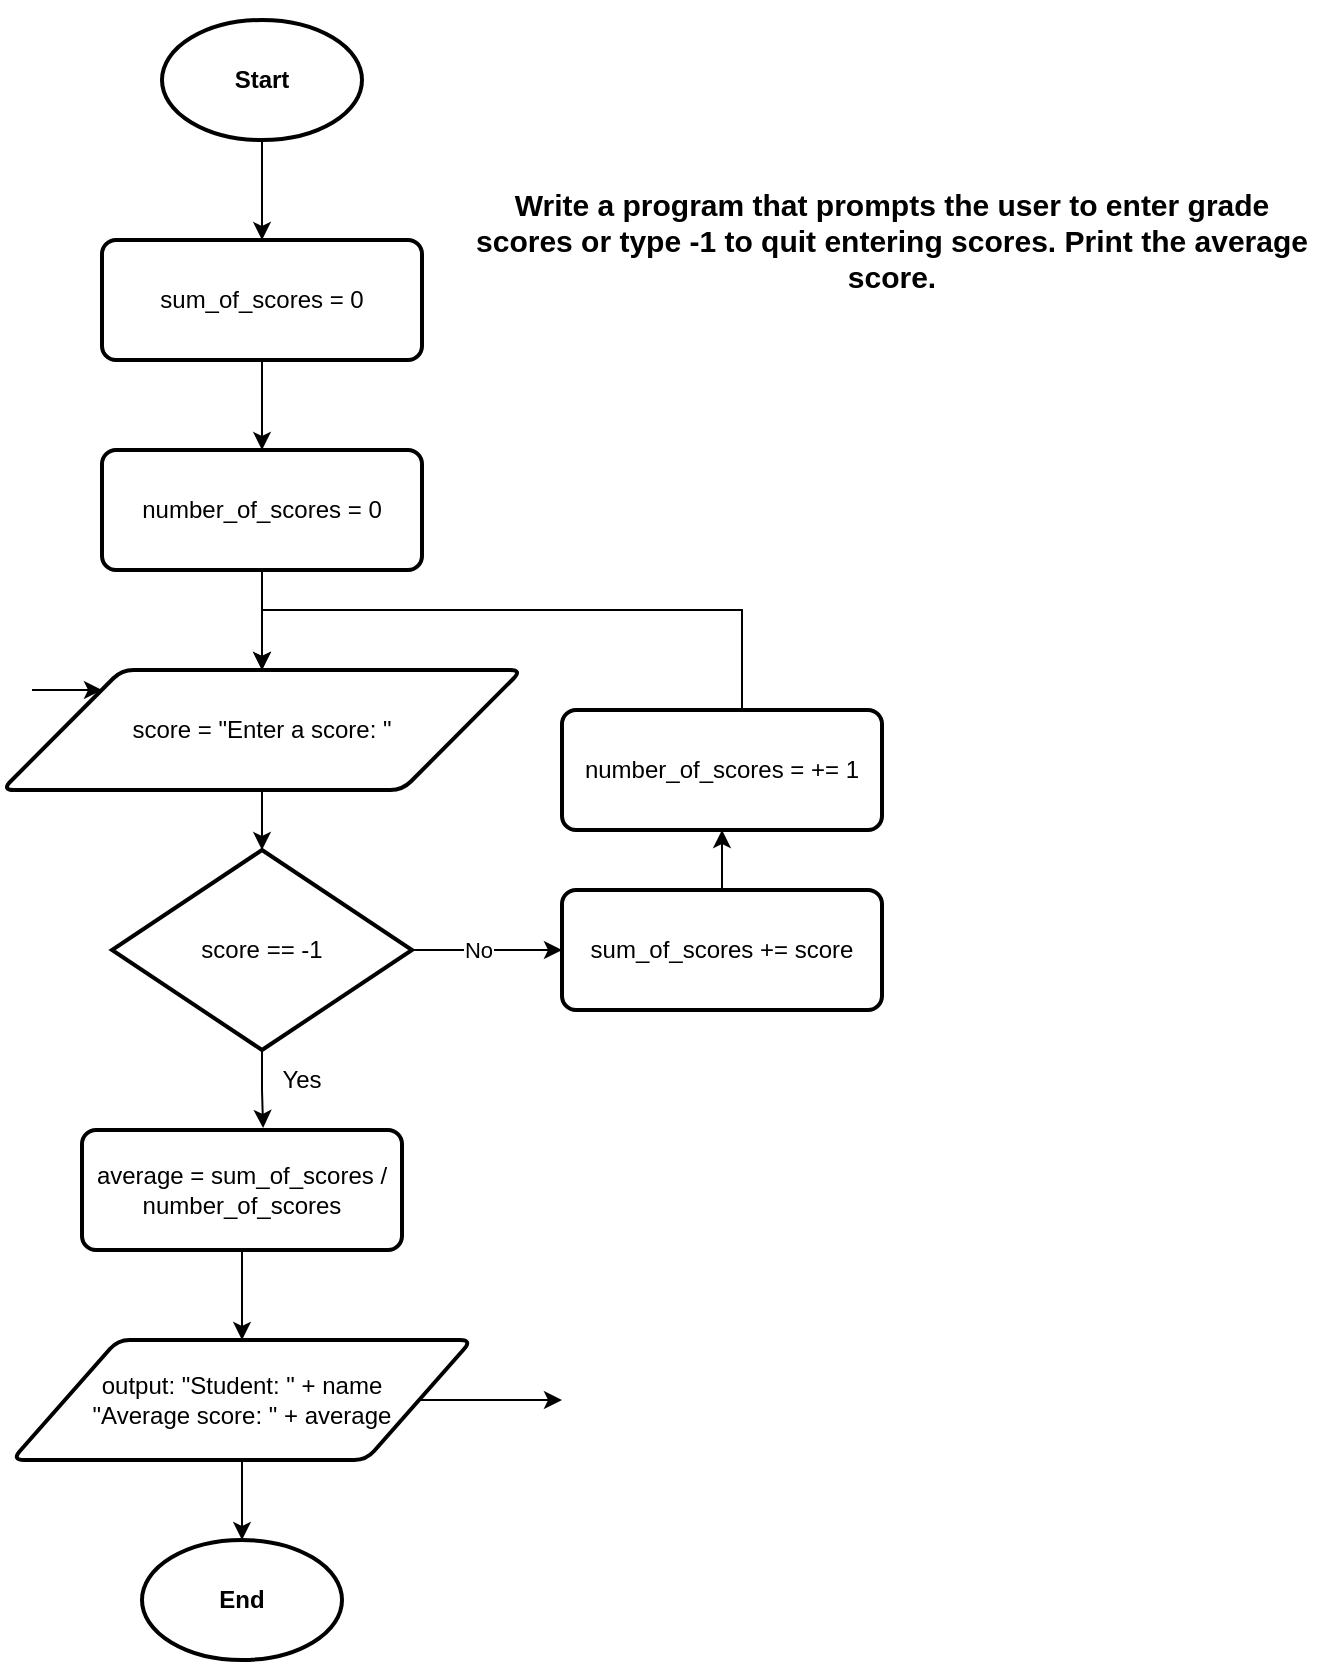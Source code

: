 <mxfile version="21.6.8" type="device">
  <diagram id="ElMXcovZxlgt0VPyKxh_" name="Page-1">
    <mxGraphModel dx="1666" dy="683" grid="1" gridSize="10" guides="1" tooltips="1" connect="1" arrows="1" fold="1" page="1" pageScale="1" pageWidth="850" pageHeight="1100" math="0" shadow="0">
      <root>
        <mxCell id="0" />
        <mxCell id="1" parent="0" />
        <mxCell id="CjoSG-cmqW8xB-3hZyRr-1" style="edgeStyle=orthogonalEdgeStyle;rounded=0;orthogonalLoop=1;jettySize=auto;html=1;" edge="1" parent="1" source="-pSlb4P0oNWnuijvpXDX-3" target="-pSlb4P0oNWnuijvpXDX-10">
          <mxGeometry relative="1" as="geometry" />
        </mxCell>
        <mxCell id="-pSlb4P0oNWnuijvpXDX-3" value="&lt;b&gt;Start&lt;/b&gt;" style="strokeWidth=2;html=1;shape=mxgraph.flowchart.start_1;whiteSpace=wrap;" parent="1" vertex="1">
          <mxGeometry x="120" y="100" width="100" height="60" as="geometry" />
        </mxCell>
        <mxCell id="-pSlb4P0oNWnuijvpXDX-5" value="&lt;b&gt;End&lt;/b&gt;" style="strokeWidth=2;html=1;shape=mxgraph.flowchart.start_1;whiteSpace=wrap;" parent="1" vertex="1">
          <mxGeometry x="110" y="860" width="100" height="60" as="geometry" />
        </mxCell>
        <mxCell id="CjoSG-cmqW8xB-3hZyRr-2" style="edgeStyle=orthogonalEdgeStyle;rounded=0;orthogonalLoop=1;jettySize=auto;html=1;entryX=0.5;entryY=0;entryDx=0;entryDy=0;" edge="1" parent="1" source="-pSlb4P0oNWnuijvpXDX-10" target="-pSlb4P0oNWnuijvpXDX-11">
          <mxGeometry relative="1" as="geometry" />
        </mxCell>
        <mxCell id="-pSlb4P0oNWnuijvpXDX-10" value="sum_of_scores = 0" style="rounded=1;whiteSpace=wrap;html=1;absoluteArcSize=1;arcSize=14;strokeWidth=2;" parent="1" vertex="1">
          <mxGeometry x="90" y="210" width="160" height="60" as="geometry" />
        </mxCell>
        <mxCell id="-pSlb4P0oNWnuijvpXDX-19" style="edgeStyle=orthogonalEdgeStyle;rounded=0;orthogonalLoop=1;jettySize=auto;html=1;entryX=0.5;entryY=0;entryDx=0;entryDy=0;" parent="1" source="-pSlb4P0oNWnuijvpXDX-11" target="-pSlb4P0oNWnuijvpXDX-13" edge="1">
          <mxGeometry relative="1" as="geometry" />
        </mxCell>
        <mxCell id="-pSlb4P0oNWnuijvpXDX-11" value="number_of_scores = 0" style="rounded=1;whiteSpace=wrap;html=1;absoluteArcSize=1;arcSize=14;strokeWidth=2;" parent="1" vertex="1">
          <mxGeometry x="90" y="315" width="160" height="60" as="geometry" />
        </mxCell>
        <mxCell id="-pSlb4P0oNWnuijvpXDX-16" style="edgeStyle=orthogonalEdgeStyle;rounded=0;orthogonalLoop=1;jettySize=auto;html=1;entryX=0;entryY=0.5;entryDx=0;entryDy=0;" parent="1" source="-pSlb4P0oNWnuijvpXDX-12" target="-pSlb4P0oNWnuijvpXDX-14" edge="1">
          <mxGeometry relative="1" as="geometry" />
        </mxCell>
        <mxCell id="-pSlb4P0oNWnuijvpXDX-21" value="No" style="edgeLabel;html=1;align=center;verticalAlign=middle;resizable=0;points=[];" parent="-pSlb4P0oNWnuijvpXDX-16" vertex="1" connectable="0">
          <mxGeometry x="-0.123" relative="1" as="geometry">
            <mxPoint as="offset" />
          </mxGeometry>
        </mxCell>
        <mxCell id="-pSlb4P0oNWnuijvpXDX-35" style="edgeStyle=orthogonalEdgeStyle;rounded=0;orthogonalLoop=1;jettySize=auto;html=1;entryX=0.566;entryY=-0.017;entryDx=0;entryDy=0;entryPerimeter=0;" parent="1" source="-pSlb4P0oNWnuijvpXDX-12" target="-pSlb4P0oNWnuijvpXDX-27" edge="1">
          <mxGeometry relative="1" as="geometry" />
        </mxCell>
        <mxCell id="-pSlb4P0oNWnuijvpXDX-12" value="score == -1" style="strokeWidth=2;html=1;shape=mxgraph.flowchart.decision;whiteSpace=wrap;" parent="1" vertex="1">
          <mxGeometry x="95" y="515" width="150" height="100" as="geometry" />
        </mxCell>
        <mxCell id="-pSlb4P0oNWnuijvpXDX-20" style="edgeStyle=orthogonalEdgeStyle;rounded=0;orthogonalLoop=1;jettySize=auto;html=1;exitX=0.5;exitY=1;exitDx=0;exitDy=0;entryX=0.5;entryY=0;entryDx=0;entryDy=0;entryPerimeter=0;" parent="1" source="-pSlb4P0oNWnuijvpXDX-13" target="-pSlb4P0oNWnuijvpXDX-12" edge="1">
          <mxGeometry relative="1" as="geometry" />
        </mxCell>
        <mxCell id="-pSlb4P0oNWnuijvpXDX-13" value="score = &quot;Enter a score: &quot;" style="shape=parallelogram;html=1;strokeWidth=2;perimeter=parallelogramPerimeter;whiteSpace=wrap;rounded=1;arcSize=12;size=0.23;" parent="1" vertex="1">
          <mxGeometry x="40" y="425" width="260" height="60" as="geometry" />
        </mxCell>
        <mxCell id="-pSlb4P0oNWnuijvpXDX-17" value="" style="edgeStyle=orthogonalEdgeStyle;rounded=0;orthogonalLoop=1;jettySize=auto;html=1;" parent="1" source="-pSlb4P0oNWnuijvpXDX-14" target="-pSlb4P0oNWnuijvpXDX-15" edge="1">
          <mxGeometry relative="1" as="geometry" />
        </mxCell>
        <mxCell id="-pSlb4P0oNWnuijvpXDX-14" value="sum_of_scores += score" style="rounded=1;whiteSpace=wrap;html=1;absoluteArcSize=1;arcSize=14;strokeWidth=2;" parent="1" vertex="1">
          <mxGeometry x="320" y="535" width="160" height="60" as="geometry" />
        </mxCell>
        <mxCell id="-pSlb4P0oNWnuijvpXDX-22" style="edgeStyle=orthogonalEdgeStyle;rounded=0;orthogonalLoop=1;jettySize=auto;html=1;entryX=0.5;entryY=0;entryDx=0;entryDy=0;" parent="1" source="-pSlb4P0oNWnuijvpXDX-15" target="-pSlb4P0oNWnuijvpXDX-13" edge="1">
          <mxGeometry relative="1" as="geometry">
            <mxPoint x="410" y="355" as="targetPoint" />
            <Array as="points">
              <mxPoint x="410" y="395" />
              <mxPoint x="170" y="395" />
            </Array>
          </mxGeometry>
        </mxCell>
        <mxCell id="-pSlb4P0oNWnuijvpXDX-15" value="number_of_scores = += 1" style="rounded=1;whiteSpace=wrap;html=1;absoluteArcSize=1;arcSize=14;strokeWidth=2;" parent="1" vertex="1">
          <mxGeometry x="320" y="445" width="160" height="60" as="geometry" />
        </mxCell>
        <mxCell id="-pSlb4P0oNWnuijvpXDX-25" value="Yes" style="text;html=1;strokeColor=none;fillColor=none;align=center;verticalAlign=middle;whiteSpace=wrap;rounded=0;" parent="1" vertex="1">
          <mxGeometry x="160" y="615" width="60" height="30" as="geometry" />
        </mxCell>
        <mxCell id="CjoSG-cmqW8xB-3hZyRr-4" style="edgeStyle=orthogonalEdgeStyle;rounded=0;orthogonalLoop=1;jettySize=auto;html=1;entryX=0.5;entryY=0;entryDx=0;entryDy=0;" edge="1" parent="1" source="-pSlb4P0oNWnuijvpXDX-27" target="-pSlb4P0oNWnuijvpXDX-34">
          <mxGeometry relative="1" as="geometry" />
        </mxCell>
        <mxCell id="-pSlb4P0oNWnuijvpXDX-27" value="average = sum_of_scores /&lt;br&gt;number_of_scores" style="rounded=1;whiteSpace=wrap;html=1;absoluteArcSize=1;arcSize=14;strokeWidth=2;" parent="1" vertex="1">
          <mxGeometry x="80" y="655" width="160" height="60" as="geometry" />
        </mxCell>
        <mxCell id="-pSlb4P0oNWnuijvpXDX-30" value="" style="endArrow=classic;html=1;rounded=0;" parent="1" edge="1">
          <mxGeometry width="50" height="50" relative="1" as="geometry">
            <mxPoint x="55" y="435" as="sourcePoint" />
            <mxPoint x="90" y="435" as="targetPoint" />
          </mxGeometry>
        </mxCell>
        <mxCell id="CjoSG-cmqW8xB-3hZyRr-3" style="edgeStyle=orthogonalEdgeStyle;rounded=0;orthogonalLoop=1;jettySize=auto;html=1;" edge="1" parent="1" source="-pSlb4P0oNWnuijvpXDX-34">
          <mxGeometry relative="1" as="geometry">
            <mxPoint x="320" y="790" as="targetPoint" />
          </mxGeometry>
        </mxCell>
        <mxCell id="CjoSG-cmqW8xB-3hZyRr-5" style="edgeStyle=orthogonalEdgeStyle;rounded=0;orthogonalLoop=1;jettySize=auto;html=1;" edge="1" parent="1" source="-pSlb4P0oNWnuijvpXDX-34" target="-pSlb4P0oNWnuijvpXDX-5">
          <mxGeometry relative="1" as="geometry" />
        </mxCell>
        <mxCell id="-pSlb4P0oNWnuijvpXDX-34" value="output: &quot;Student: &quot; + name&lt;br&gt;&quot;Average score: &quot; + average" style="shape=parallelogram;html=1;strokeWidth=2;perimeter=parallelogramPerimeter;whiteSpace=wrap;rounded=1;arcSize=12;size=0.23;" parent="1" vertex="1">
          <mxGeometry x="45" y="760" width="230" height="60" as="geometry" />
        </mxCell>
        <mxCell id="-pSlb4P0oNWnuijvpXDX-41" value="&lt;font style=&quot;font-size: 15px;&quot;&gt;Write a program that prompts the user to enter grade scores or type -1 to quit entering scores. Print the average score.&lt;/font&gt;&lt;span id=&quot;docs-internal-guid-104f8bd7-7fff-e56b-2dc1-b3f68fdb1ac3&quot; style=&quot;font-weight:normal;&quot;&gt;&lt;/span&gt;" style="text;html=1;strokeColor=none;fillColor=none;align=center;verticalAlign=middle;whiteSpace=wrap;rounded=0;fontStyle=1" parent="1" vertex="1">
          <mxGeometry x="270" y="90" width="430" height="240" as="geometry" />
        </mxCell>
      </root>
    </mxGraphModel>
  </diagram>
</mxfile>
